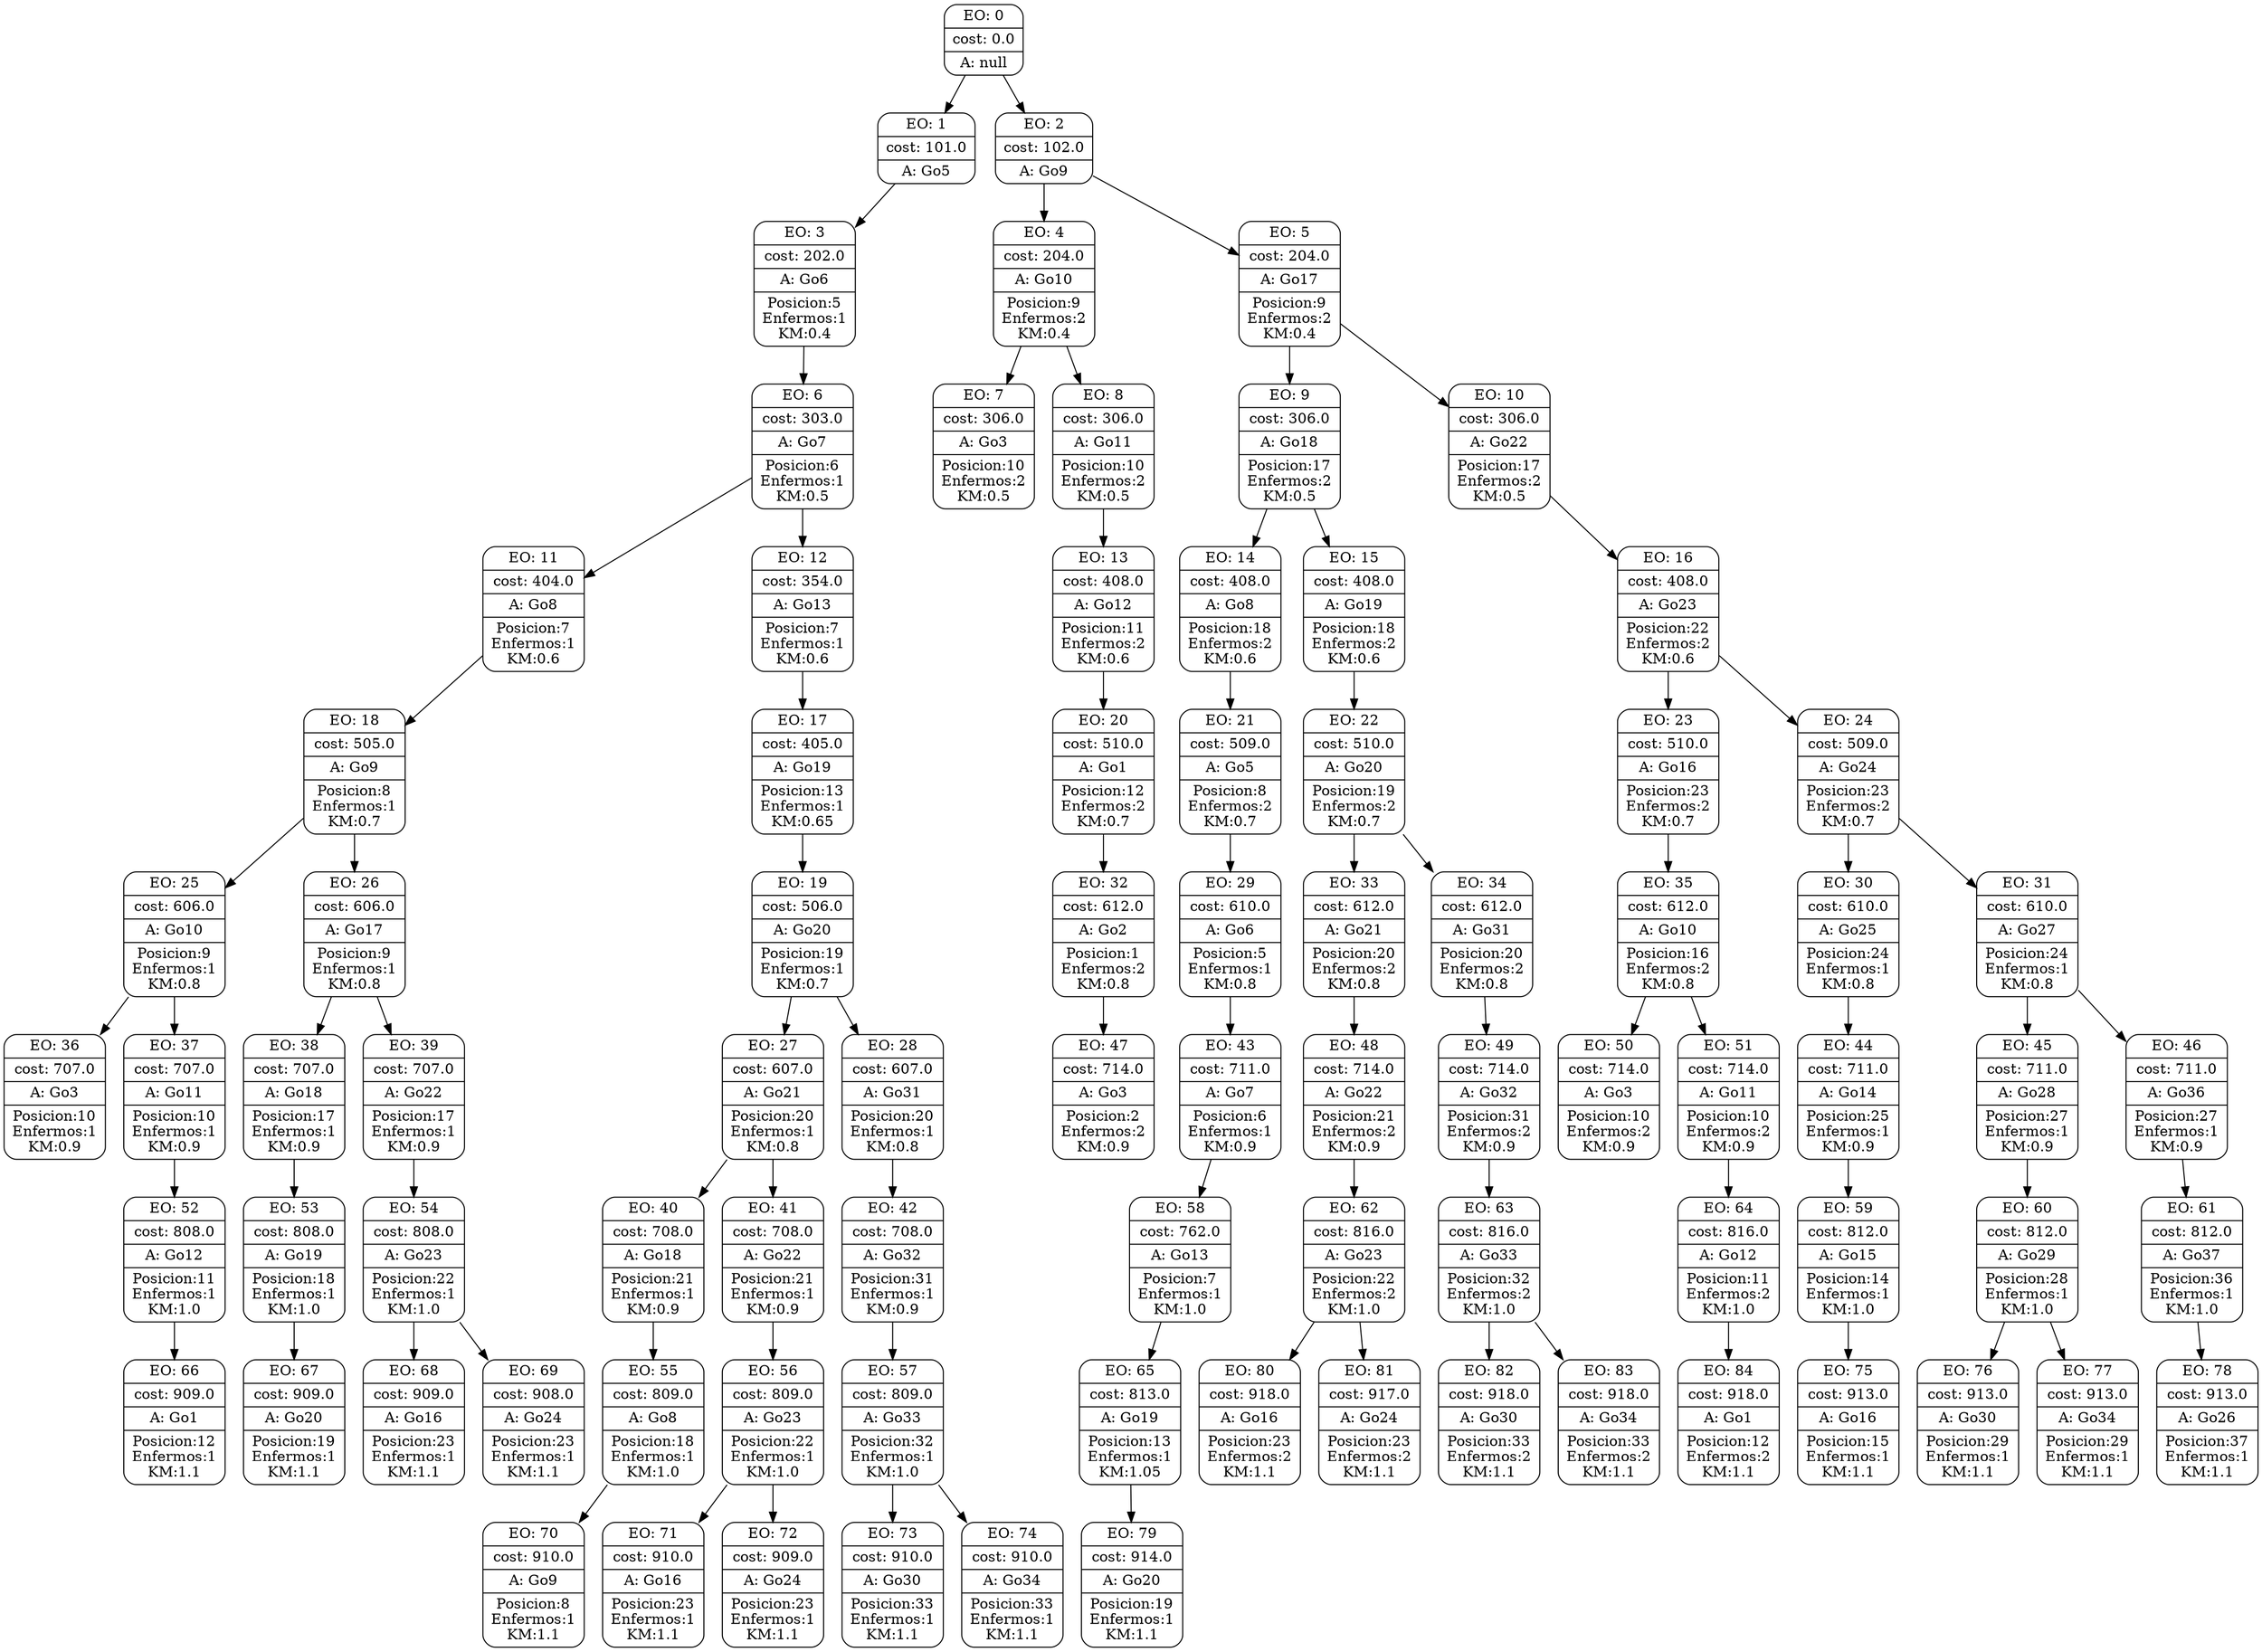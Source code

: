 digraph g {
node [shape = Mrecord];
nodo0[label="{EO: 0|cost: 0.0|A: null}"]
nodo1[label="{EO: 1|cost: 101.0|A: Go5}"]
nodo3[label="{EO: 3|cost: 202.0|A: Go6|Posicion:5
\nEnfermos:1
\nKM:0.4}"]
nodo6[label="{EO: 6|cost: 303.0|A: Go7|Posicion:6
\nEnfermos:1
\nKM:0.5}"]
nodo11[label="{EO: 11|cost: 404.0|A: Go8|Posicion:7
\nEnfermos:1
\nKM:0.6}"]
nodo18[label="{EO: 18|cost: 505.0|A: Go9|Posicion:8
\nEnfermos:1
\nKM:0.7}"]
nodo25[label="{EO: 25|cost: 606.0|A: Go10|Posicion:9
\nEnfermos:1
\nKM:0.8}"]
nodo36[label="{EO: 36|cost: 707.0|A: Go3|Posicion:10
\nEnfermos:1
\nKM:0.9}"]

nodo25 -> nodo36;
nodo37[label="{EO: 37|cost: 707.0|A: Go11|Posicion:10
\nEnfermos:1
\nKM:0.9}"]
nodo52[label="{EO: 52|cost: 808.0|A: Go12|Posicion:11
\nEnfermos:1
\nKM:1.0}"]
nodo66[label="{EO: 66|cost: 909.0|A: Go1|Posicion:12
\nEnfermos:1
\nKM:1.1}"]

nodo52 -> nodo66;

nodo37 -> nodo52;

nodo25 -> nodo37;

nodo18 -> nodo25;
nodo26[label="{EO: 26|cost: 606.0|A: Go17|Posicion:9
\nEnfermos:1
\nKM:0.8}"]
nodo38[label="{EO: 38|cost: 707.0|A: Go18|Posicion:17
\nEnfermos:1
\nKM:0.9}"]
nodo53[label="{EO: 53|cost: 808.0|A: Go19|Posicion:18
\nEnfermos:1
\nKM:1.0}"]
nodo67[label="{EO: 67|cost: 909.0|A: Go20|Posicion:19
\nEnfermos:1
\nKM:1.1}"]

nodo53 -> nodo67;

nodo38 -> nodo53;

nodo26 -> nodo38;
nodo39[label="{EO: 39|cost: 707.0|A: Go22|Posicion:17
\nEnfermos:1
\nKM:0.9}"]
nodo54[label="{EO: 54|cost: 808.0|A: Go23|Posicion:22
\nEnfermos:1
\nKM:1.0}"]
nodo68[label="{EO: 68|cost: 909.0|A: Go16|Posicion:23
\nEnfermos:1
\nKM:1.1}"]

nodo54 -> nodo68;
nodo69[label="{EO: 69|cost: 908.0|A: Go24|Posicion:23
\nEnfermos:1
\nKM:1.1}"]

nodo54 -> nodo69;

nodo39 -> nodo54;

nodo26 -> nodo39;

nodo18 -> nodo26;

nodo11 -> nodo18;

nodo6 -> nodo11;
nodo12[label="{EO: 12|cost: 354.0|A: Go13|Posicion:7
\nEnfermos:1
\nKM:0.6}"]
nodo17[label="{EO: 17|cost: 405.0|A: Go19|Posicion:13
\nEnfermos:1
\nKM:0.65}"]
nodo19[label="{EO: 19|cost: 506.0|A: Go20|Posicion:19
\nEnfermos:1
\nKM:0.7}"]
nodo27[label="{EO: 27|cost: 607.0|A: Go21|Posicion:20
\nEnfermos:1
\nKM:0.8}"]
nodo40[label="{EO: 40|cost: 708.0|A: Go18|Posicion:21
\nEnfermos:1
\nKM:0.9}"]
nodo55[label="{EO: 55|cost: 809.0|A: Go8|Posicion:18
\nEnfermos:1
\nKM:1.0}"]
nodo70[label="{EO: 70|cost: 910.0|A: Go9|Posicion:8
\nEnfermos:1
\nKM:1.1}"]

nodo55 -> nodo70;

nodo40 -> nodo55;

nodo27 -> nodo40;
nodo41[label="{EO: 41|cost: 708.0|A: Go22|Posicion:21
\nEnfermos:1
\nKM:0.9}"]
nodo56[label="{EO: 56|cost: 809.0|A: Go23|Posicion:22
\nEnfermos:1
\nKM:1.0}"]
nodo71[label="{EO: 71|cost: 910.0|A: Go16|Posicion:23
\nEnfermos:1
\nKM:1.1}"]

nodo56 -> nodo71;
nodo72[label="{EO: 72|cost: 909.0|A: Go24|Posicion:23
\nEnfermos:1
\nKM:1.1}"]

nodo56 -> nodo72;

nodo41 -> nodo56;

nodo27 -> nodo41;

nodo19 -> nodo27;
nodo28[label="{EO: 28|cost: 607.0|A: Go31|Posicion:20
\nEnfermos:1
\nKM:0.8}"]
nodo42[label="{EO: 42|cost: 708.0|A: Go32|Posicion:31
\nEnfermos:1
\nKM:0.9}"]
nodo57[label="{EO: 57|cost: 809.0|A: Go33|Posicion:32
\nEnfermos:1
\nKM:1.0}"]
nodo73[label="{EO: 73|cost: 910.0|A: Go30|Posicion:33
\nEnfermos:1
\nKM:1.1}"]

nodo57 -> nodo73;
nodo74[label="{EO: 74|cost: 910.0|A: Go34|Posicion:33
\nEnfermos:1
\nKM:1.1}"]

nodo57 -> nodo74;

nodo42 -> nodo57;

nodo28 -> nodo42;

nodo19 -> nodo28;

nodo17 -> nodo19;

nodo12 -> nodo17;

nodo6 -> nodo12;

nodo3 -> nodo6;

nodo1 -> nodo3;

nodo0 -> nodo1;
nodo2[label="{EO: 2|cost: 102.0|A: Go9}"]
nodo4[label="{EO: 4|cost: 204.0|A: Go10|Posicion:9
\nEnfermos:2
\nKM:0.4}"]
nodo7[label="{EO: 7|cost: 306.0|A: Go3|Posicion:10
\nEnfermos:2
\nKM:0.5}"]

nodo4 -> nodo7;
nodo8[label="{EO: 8|cost: 306.0|A: Go11|Posicion:10
\nEnfermos:2
\nKM:0.5}"]
nodo13[label="{EO: 13|cost: 408.0|A: Go12|Posicion:11
\nEnfermos:2
\nKM:0.6}"]
nodo20[label="{EO: 20|cost: 510.0|A: Go1|Posicion:12
\nEnfermos:2
\nKM:0.7}"]
nodo32[label="{EO: 32|cost: 612.0|A: Go2|Posicion:1
\nEnfermos:2
\nKM:0.8}"]
nodo47[label="{EO: 47|cost: 714.0|A: Go3|Posicion:2
\nEnfermos:2
\nKM:0.9}"]

nodo32 -> nodo47;

nodo20 -> nodo32;

nodo13 -> nodo20;

nodo8 -> nodo13;

nodo4 -> nodo8;

nodo2 -> nodo4;
nodo5[label="{EO: 5|cost: 204.0|A: Go17|Posicion:9
\nEnfermos:2
\nKM:0.4}"]
nodo9[label="{EO: 9|cost: 306.0|A: Go18|Posicion:17
\nEnfermos:2
\nKM:0.5}"]
nodo14[label="{EO: 14|cost: 408.0|A: Go8|Posicion:18
\nEnfermos:2
\nKM:0.6}"]
nodo21[label="{EO: 21|cost: 509.0|A: Go5|Posicion:8
\nEnfermos:2
\nKM:0.7}"]
nodo29[label="{EO: 29|cost: 610.0|A: Go6|Posicion:5
\nEnfermos:1
\nKM:0.8}"]
nodo43[label="{EO: 43|cost: 711.0|A: Go7|Posicion:6
\nEnfermos:1
\nKM:0.9}"]
nodo58[label="{EO: 58|cost: 762.0|A: Go13|Posicion:7
\nEnfermos:1
\nKM:1.0}"]
nodo65[label="{EO: 65|cost: 813.0|A: Go19|Posicion:13
\nEnfermos:1
\nKM:1.05}"]
nodo79[label="{EO: 79|cost: 914.0|A: Go20|Posicion:19
\nEnfermos:1
\nKM:1.1}"]

nodo65 -> nodo79;

nodo58 -> nodo65;

nodo43 -> nodo58;

nodo29 -> nodo43;

nodo21 -> nodo29;

nodo14 -> nodo21;

nodo9 -> nodo14;
nodo15[label="{EO: 15|cost: 408.0|A: Go19|Posicion:18
\nEnfermos:2
\nKM:0.6}"]
nodo22[label="{EO: 22|cost: 510.0|A: Go20|Posicion:19
\nEnfermos:2
\nKM:0.7}"]
nodo33[label="{EO: 33|cost: 612.0|A: Go21|Posicion:20
\nEnfermos:2
\nKM:0.8}"]
nodo48[label="{EO: 48|cost: 714.0|A: Go22|Posicion:21
\nEnfermos:2
\nKM:0.9}"]
nodo62[label="{EO: 62|cost: 816.0|A: Go23|Posicion:22
\nEnfermos:2
\nKM:1.0}"]
nodo80[label="{EO: 80|cost: 918.0|A: Go16|Posicion:23
\nEnfermos:2
\nKM:1.1}"]

nodo62 -> nodo80;
nodo81[label="{EO: 81|cost: 917.0|A: Go24|Posicion:23
\nEnfermos:2
\nKM:1.1}"]

nodo62 -> nodo81;

nodo48 -> nodo62;

nodo33 -> nodo48;

nodo22 -> nodo33;
nodo34[label="{EO: 34|cost: 612.0|A: Go31|Posicion:20
\nEnfermos:2
\nKM:0.8}"]
nodo49[label="{EO: 49|cost: 714.0|A: Go32|Posicion:31
\nEnfermos:2
\nKM:0.9}"]
nodo63[label="{EO: 63|cost: 816.0|A: Go33|Posicion:32
\nEnfermos:2
\nKM:1.0}"]
nodo82[label="{EO: 82|cost: 918.0|A: Go30|Posicion:33
\nEnfermos:2
\nKM:1.1}"]

nodo63 -> nodo82;
nodo83[label="{EO: 83|cost: 918.0|A: Go34|Posicion:33
\nEnfermos:2
\nKM:1.1}"]

nodo63 -> nodo83;

nodo49 -> nodo63;

nodo34 -> nodo49;

nodo22 -> nodo34;

nodo15 -> nodo22;

nodo9 -> nodo15;

nodo5 -> nodo9;
nodo10[label="{EO: 10|cost: 306.0|A: Go22|Posicion:17
\nEnfermos:2
\nKM:0.5}"]
nodo16[label="{EO: 16|cost: 408.0|A: Go23|Posicion:22
\nEnfermos:2
\nKM:0.6}"]
nodo23[label="{EO: 23|cost: 510.0|A: Go16|Posicion:23
\nEnfermos:2
\nKM:0.7}"]
nodo35[label="{EO: 35|cost: 612.0|A: Go10|Posicion:16
\nEnfermos:2
\nKM:0.8}"]
nodo50[label="{EO: 50|cost: 714.0|A: Go3|Posicion:10
\nEnfermos:2
\nKM:0.9}"]

nodo35 -> nodo50;
nodo51[label="{EO: 51|cost: 714.0|A: Go11|Posicion:10
\nEnfermos:2
\nKM:0.9}"]
nodo64[label="{EO: 64|cost: 816.0|A: Go12|Posicion:11
\nEnfermos:2
\nKM:1.0}"]
nodo84[label="{EO: 84|cost: 918.0|A: Go1|Posicion:12
\nEnfermos:2
\nKM:1.1}"]

nodo64 -> nodo84;

nodo51 -> nodo64;

nodo35 -> nodo51;

nodo23 -> nodo35;

nodo16 -> nodo23;
nodo24[label="{EO: 24|cost: 509.0|A: Go24|Posicion:23
\nEnfermos:2
\nKM:0.7}"]
nodo30[label="{EO: 30|cost: 610.0|A: Go25|Posicion:24
\nEnfermos:1
\nKM:0.8}"]
nodo44[label="{EO: 44|cost: 711.0|A: Go14|Posicion:25
\nEnfermos:1
\nKM:0.9}"]
nodo59[label="{EO: 59|cost: 812.0|A: Go15|Posicion:14
\nEnfermos:1
\nKM:1.0}"]
nodo75[label="{EO: 75|cost: 913.0|A: Go16|Posicion:15
\nEnfermos:1
\nKM:1.1}"]

nodo59 -> nodo75;

nodo44 -> nodo59;

nodo30 -> nodo44;

nodo24 -> nodo30;
nodo31[label="{EO: 31|cost: 610.0|A: Go27|Posicion:24
\nEnfermos:1
\nKM:0.8}"]
nodo45[label="{EO: 45|cost: 711.0|A: Go28|Posicion:27
\nEnfermos:1
\nKM:0.9}"]
nodo60[label="{EO: 60|cost: 812.0|A: Go29|Posicion:28
\nEnfermos:1
\nKM:1.0}"]
nodo76[label="{EO: 76|cost: 913.0|A: Go30|Posicion:29
\nEnfermos:1
\nKM:1.1}"]

nodo60 -> nodo76;
nodo77[label="{EO: 77|cost: 913.0|A: Go34|Posicion:29
\nEnfermos:1
\nKM:1.1}"]

nodo60 -> nodo77;

nodo45 -> nodo60;

nodo31 -> nodo45;
nodo46[label="{EO: 46|cost: 711.0|A: Go36|Posicion:27
\nEnfermos:1
\nKM:0.9}"]
nodo61[label="{EO: 61|cost: 812.0|A: Go37|Posicion:36
\nEnfermos:1
\nKM:1.0}"]
nodo78[label="{EO: 78|cost: 913.0|A: Go26|Posicion:37
\nEnfermos:1
\nKM:1.1}"]

nodo61 -> nodo78;

nodo46 -> nodo61;

nodo31 -> nodo46;

nodo24 -> nodo31;

nodo16 -> nodo24;

nodo10 -> nodo16;

nodo5 -> nodo10;

nodo2 -> nodo5;

nodo0 -> nodo2;


}